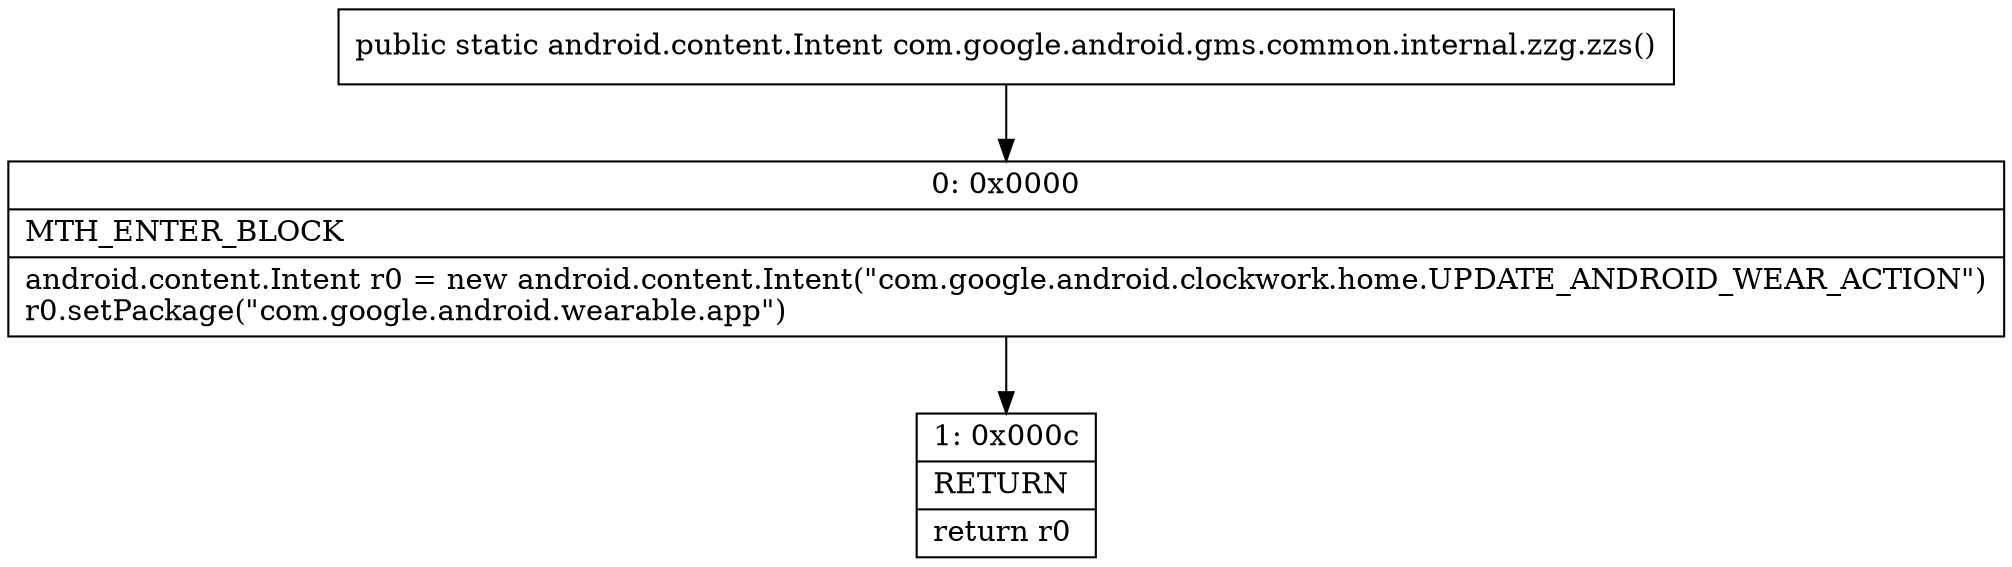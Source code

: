 digraph "CFG forcom.google.android.gms.common.internal.zzg.zzs()Landroid\/content\/Intent;" {
Node_0 [shape=record,label="{0\:\ 0x0000|MTH_ENTER_BLOCK\l|android.content.Intent r0 = new android.content.Intent(\"com.google.android.clockwork.home.UPDATE_ANDROID_WEAR_ACTION\")\lr0.setPackage(\"com.google.android.wearable.app\")\l}"];
Node_1 [shape=record,label="{1\:\ 0x000c|RETURN\l|return r0\l}"];
MethodNode[shape=record,label="{public static android.content.Intent com.google.android.gms.common.internal.zzg.zzs() }"];
MethodNode -> Node_0;
Node_0 -> Node_1;
}

